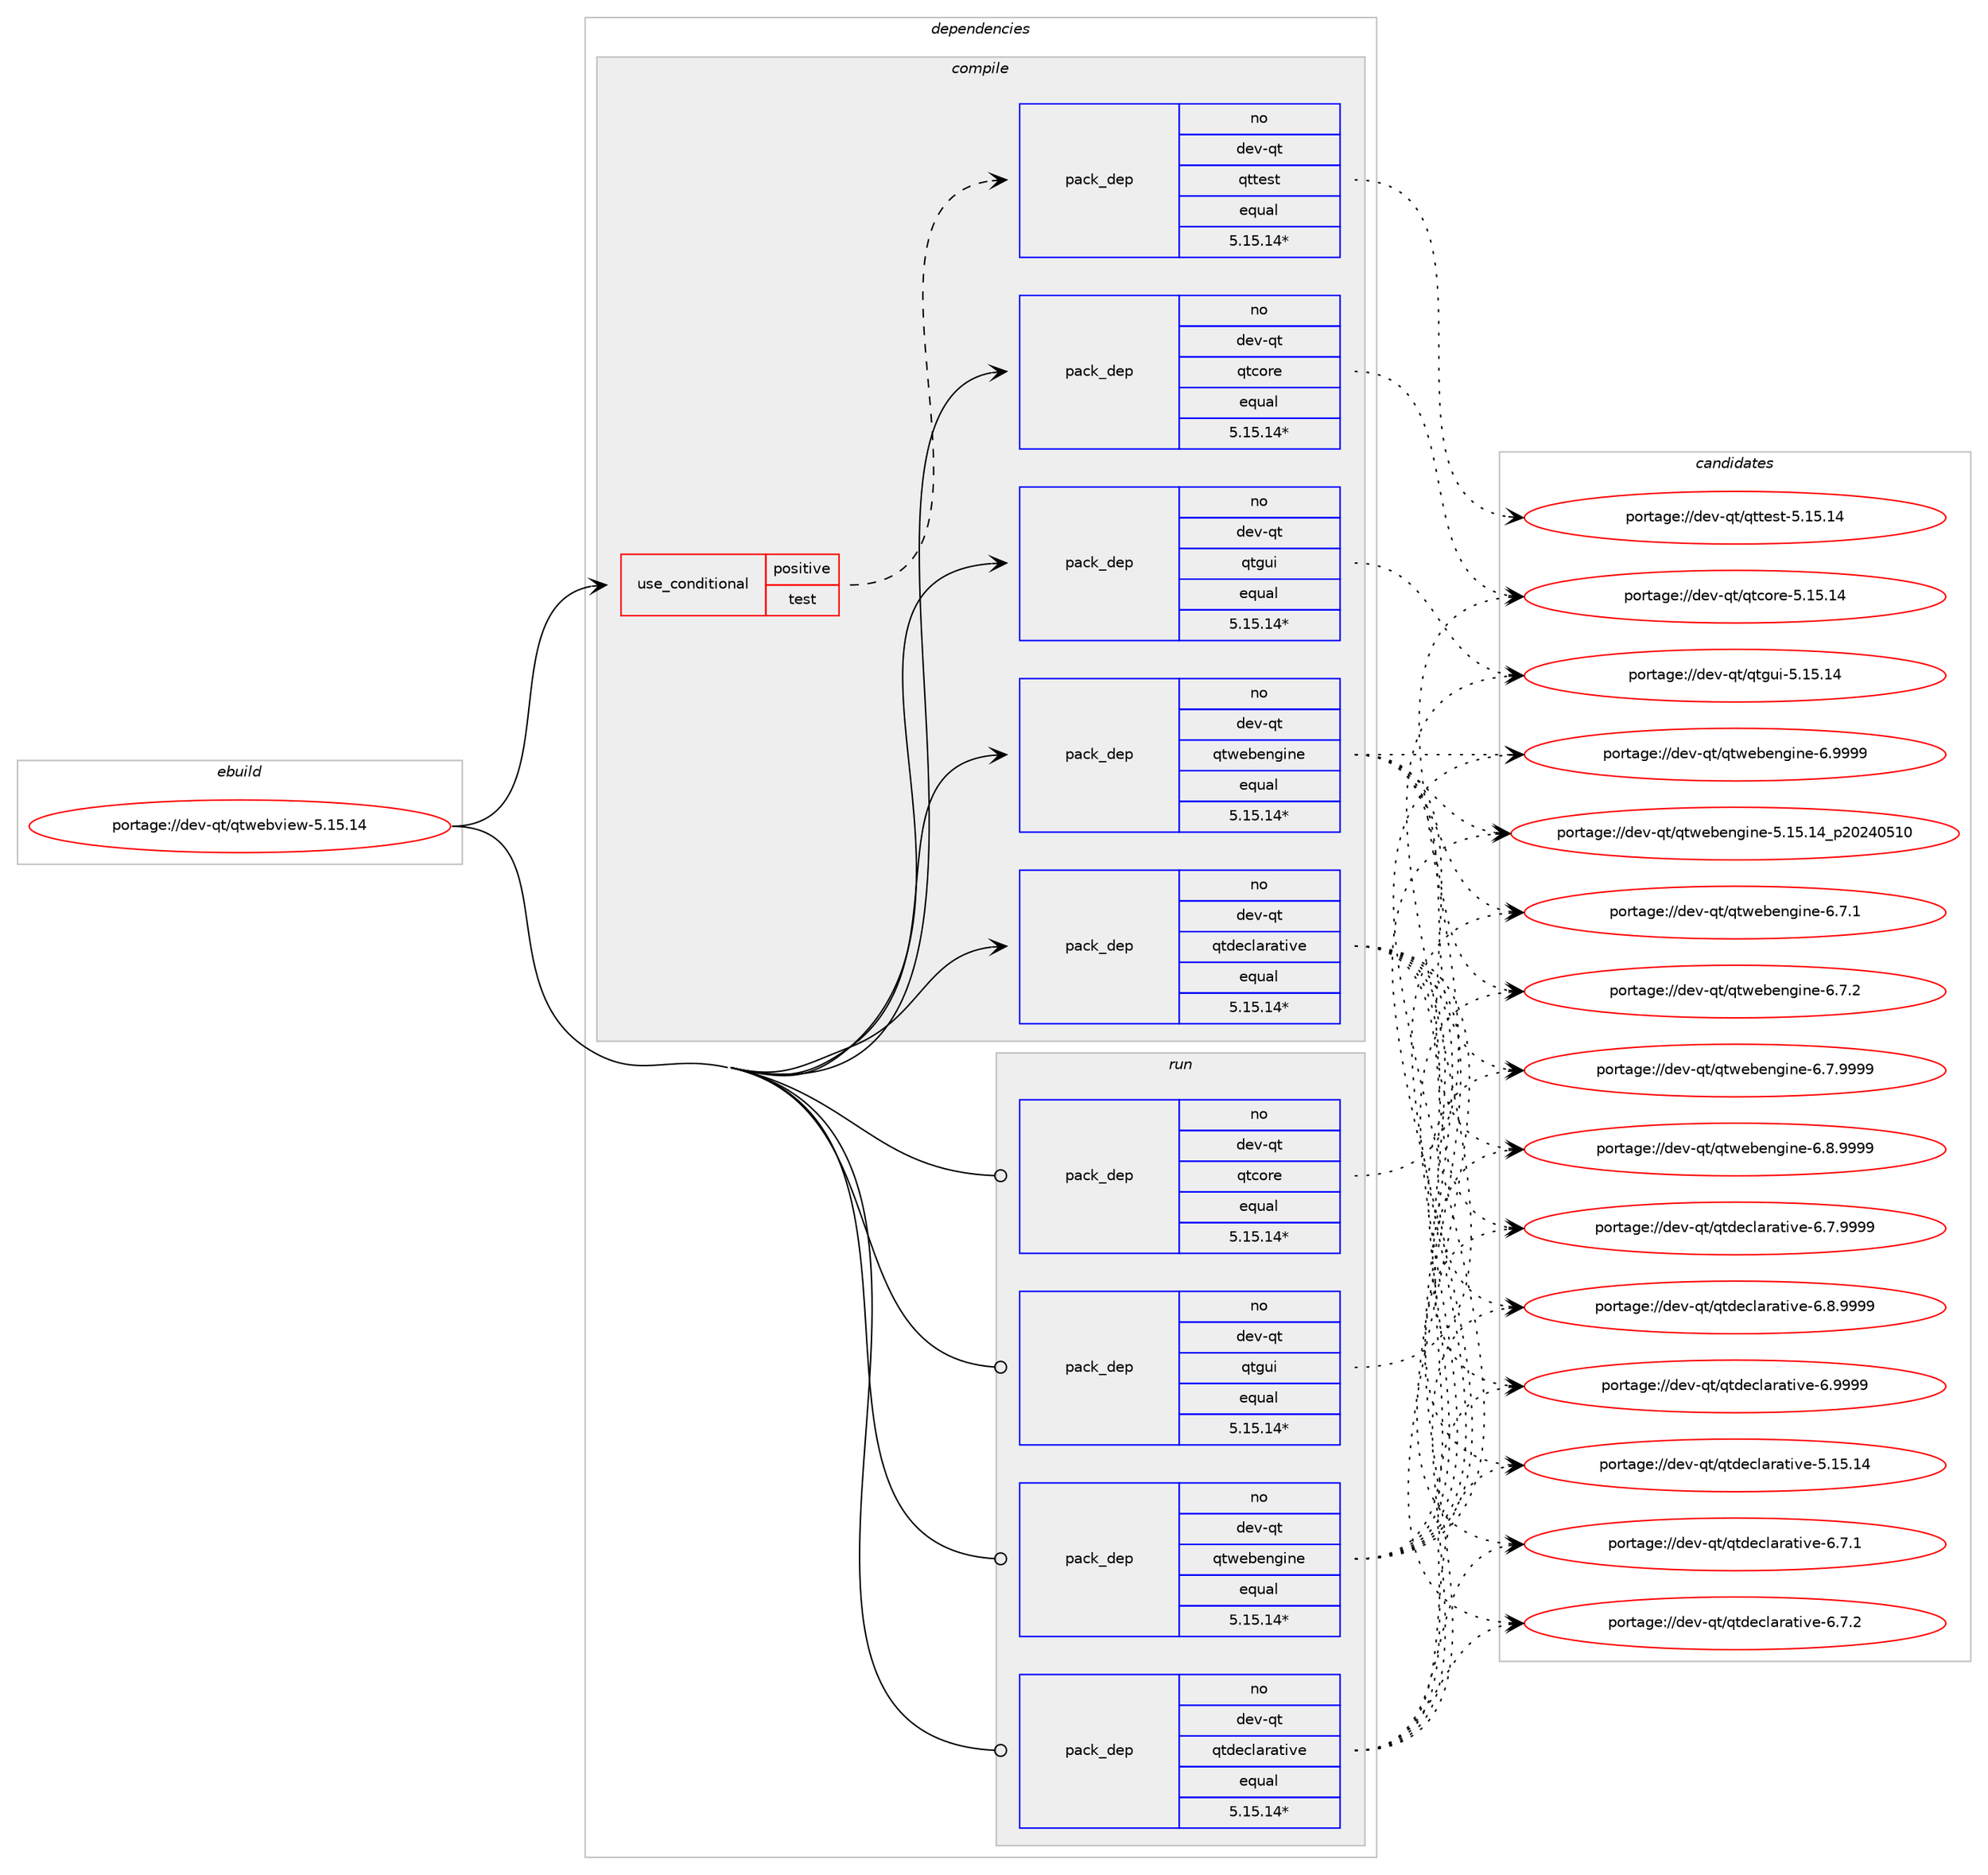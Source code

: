digraph prolog {

# *************
# Graph options
# *************

newrank=true;
concentrate=true;
compound=true;
graph [rankdir=LR,fontname=Helvetica,fontsize=10,ranksep=1.5];#, ranksep=2.5, nodesep=0.2];
edge  [arrowhead=vee];
node  [fontname=Helvetica,fontsize=10];

# **********
# The ebuild
# **********

subgraph cluster_leftcol {
color=gray;
rank=same;
label=<<i>ebuild</i>>;
id [label="portage://dev-qt/qtwebview-5.15.14", color=red, width=4, href="../dev-qt/qtwebview-5.15.14.svg"];
}

# ****************
# The dependencies
# ****************

subgraph cluster_midcol {
color=gray;
label=<<i>dependencies</i>>;
subgraph cluster_compile {
fillcolor="#eeeeee";
style=filled;
label=<<i>compile</i>>;
subgraph cond41442 {
dependency87010 [label=<<TABLE BORDER="0" CELLBORDER="1" CELLSPACING="0" CELLPADDING="4"><TR><TD ROWSPAN="3" CELLPADDING="10">use_conditional</TD></TR><TR><TD>positive</TD></TR><TR><TD>test</TD></TR></TABLE>>, shape=none, color=red];
subgraph pack44328 {
dependency87011 [label=<<TABLE BORDER="0" CELLBORDER="1" CELLSPACING="0" CELLPADDING="4" WIDTH="220"><TR><TD ROWSPAN="6" CELLPADDING="30">pack_dep</TD></TR><TR><TD WIDTH="110">no</TD></TR><TR><TD>dev-qt</TD></TR><TR><TD>qttest</TD></TR><TR><TD>equal</TD></TR><TR><TD>5.15.14*</TD></TR></TABLE>>, shape=none, color=blue];
}
dependency87010:e -> dependency87011:w [weight=20,style="dashed",arrowhead="vee"];
}
id:e -> dependency87010:w [weight=20,style="solid",arrowhead="vee"];
subgraph pack44329 {
dependency87012 [label=<<TABLE BORDER="0" CELLBORDER="1" CELLSPACING="0" CELLPADDING="4" WIDTH="220"><TR><TD ROWSPAN="6" CELLPADDING="30">pack_dep</TD></TR><TR><TD WIDTH="110">no</TD></TR><TR><TD>dev-qt</TD></TR><TR><TD>qtcore</TD></TR><TR><TD>equal</TD></TR><TR><TD>5.15.14*</TD></TR></TABLE>>, shape=none, color=blue];
}
id:e -> dependency87012:w [weight=20,style="solid",arrowhead="vee"];
subgraph pack44330 {
dependency87013 [label=<<TABLE BORDER="0" CELLBORDER="1" CELLSPACING="0" CELLPADDING="4" WIDTH="220"><TR><TD ROWSPAN="6" CELLPADDING="30">pack_dep</TD></TR><TR><TD WIDTH="110">no</TD></TR><TR><TD>dev-qt</TD></TR><TR><TD>qtdeclarative</TD></TR><TR><TD>equal</TD></TR><TR><TD>5.15.14*</TD></TR></TABLE>>, shape=none, color=blue];
}
id:e -> dependency87013:w [weight=20,style="solid",arrowhead="vee"];
subgraph pack44331 {
dependency87014 [label=<<TABLE BORDER="0" CELLBORDER="1" CELLSPACING="0" CELLPADDING="4" WIDTH="220"><TR><TD ROWSPAN="6" CELLPADDING="30">pack_dep</TD></TR><TR><TD WIDTH="110">no</TD></TR><TR><TD>dev-qt</TD></TR><TR><TD>qtgui</TD></TR><TR><TD>equal</TD></TR><TR><TD>5.15.14*</TD></TR></TABLE>>, shape=none, color=blue];
}
id:e -> dependency87014:w [weight=20,style="solid",arrowhead="vee"];
subgraph pack44332 {
dependency87015 [label=<<TABLE BORDER="0" CELLBORDER="1" CELLSPACING="0" CELLPADDING="4" WIDTH="220"><TR><TD ROWSPAN="6" CELLPADDING="30">pack_dep</TD></TR><TR><TD WIDTH="110">no</TD></TR><TR><TD>dev-qt</TD></TR><TR><TD>qtwebengine</TD></TR><TR><TD>equal</TD></TR><TR><TD>5.15.14*</TD></TR></TABLE>>, shape=none, color=blue];
}
id:e -> dependency87015:w [weight=20,style="solid",arrowhead="vee"];
}
subgraph cluster_compileandrun {
fillcolor="#eeeeee";
style=filled;
label=<<i>compile and run</i>>;
}
subgraph cluster_run {
fillcolor="#eeeeee";
style=filled;
label=<<i>run</i>>;
subgraph pack44333 {
dependency87016 [label=<<TABLE BORDER="0" CELLBORDER="1" CELLSPACING="0" CELLPADDING="4" WIDTH="220"><TR><TD ROWSPAN="6" CELLPADDING="30">pack_dep</TD></TR><TR><TD WIDTH="110">no</TD></TR><TR><TD>dev-qt</TD></TR><TR><TD>qtcore</TD></TR><TR><TD>equal</TD></TR><TR><TD>5.15.14*</TD></TR></TABLE>>, shape=none, color=blue];
}
id:e -> dependency87016:w [weight=20,style="solid",arrowhead="odot"];
subgraph pack44334 {
dependency87017 [label=<<TABLE BORDER="0" CELLBORDER="1" CELLSPACING="0" CELLPADDING="4" WIDTH="220"><TR><TD ROWSPAN="6" CELLPADDING="30">pack_dep</TD></TR><TR><TD WIDTH="110">no</TD></TR><TR><TD>dev-qt</TD></TR><TR><TD>qtdeclarative</TD></TR><TR><TD>equal</TD></TR><TR><TD>5.15.14*</TD></TR></TABLE>>, shape=none, color=blue];
}
id:e -> dependency87017:w [weight=20,style="solid",arrowhead="odot"];
subgraph pack44335 {
dependency87018 [label=<<TABLE BORDER="0" CELLBORDER="1" CELLSPACING="0" CELLPADDING="4" WIDTH="220"><TR><TD ROWSPAN="6" CELLPADDING="30">pack_dep</TD></TR><TR><TD WIDTH="110">no</TD></TR><TR><TD>dev-qt</TD></TR><TR><TD>qtgui</TD></TR><TR><TD>equal</TD></TR><TR><TD>5.15.14*</TD></TR></TABLE>>, shape=none, color=blue];
}
id:e -> dependency87018:w [weight=20,style="solid",arrowhead="odot"];
subgraph pack44336 {
dependency87019 [label=<<TABLE BORDER="0" CELLBORDER="1" CELLSPACING="0" CELLPADDING="4" WIDTH="220"><TR><TD ROWSPAN="6" CELLPADDING="30">pack_dep</TD></TR><TR><TD WIDTH="110">no</TD></TR><TR><TD>dev-qt</TD></TR><TR><TD>qtwebengine</TD></TR><TR><TD>equal</TD></TR><TR><TD>5.15.14*</TD></TR></TABLE>>, shape=none, color=blue];
}
id:e -> dependency87019:w [weight=20,style="solid",arrowhead="odot"];
}
}

# **************
# The candidates
# **************

subgraph cluster_choices {
rank=same;
color=gray;
label=<<i>candidates</i>>;

subgraph choice44328 {
color=black;
nodesep=1;
choice10010111845113116471131161161011151164553464953464952 [label="portage://dev-qt/qttest-5.15.14", color=red, width=4,href="../dev-qt/qttest-5.15.14.svg"];
dependency87011:e -> choice10010111845113116471131161161011151164553464953464952:w [style=dotted,weight="100"];
}
subgraph choice44329 {
color=black;
nodesep=1;
choice1001011184511311647113116991111141014553464953464952 [label="portage://dev-qt/qtcore-5.15.14", color=red, width=4,href="../dev-qt/qtcore-5.15.14.svg"];
dependency87012:e -> choice1001011184511311647113116991111141014553464953464952:w [style=dotted,weight="100"];
}
subgraph choice44330 {
color=black;
nodesep=1;
choice10010111845113116471131161001019910897114971161051181014553464953464952 [label="portage://dev-qt/qtdeclarative-5.15.14", color=red, width=4,href="../dev-qt/qtdeclarative-5.15.14.svg"];
choice1001011184511311647113116100101991089711497116105118101455446554649 [label="portage://dev-qt/qtdeclarative-6.7.1", color=red, width=4,href="../dev-qt/qtdeclarative-6.7.1.svg"];
choice1001011184511311647113116100101991089711497116105118101455446554650 [label="portage://dev-qt/qtdeclarative-6.7.2", color=red, width=4,href="../dev-qt/qtdeclarative-6.7.2.svg"];
choice1001011184511311647113116100101991089711497116105118101455446554657575757 [label="portage://dev-qt/qtdeclarative-6.7.9999", color=red, width=4,href="../dev-qt/qtdeclarative-6.7.9999.svg"];
choice1001011184511311647113116100101991089711497116105118101455446564657575757 [label="portage://dev-qt/qtdeclarative-6.8.9999", color=red, width=4,href="../dev-qt/qtdeclarative-6.8.9999.svg"];
choice100101118451131164711311610010199108971149711610511810145544657575757 [label="portage://dev-qt/qtdeclarative-6.9999", color=red, width=4,href="../dev-qt/qtdeclarative-6.9999.svg"];
dependency87013:e -> choice10010111845113116471131161001019910897114971161051181014553464953464952:w [style=dotted,weight="100"];
dependency87013:e -> choice1001011184511311647113116100101991089711497116105118101455446554649:w [style=dotted,weight="100"];
dependency87013:e -> choice1001011184511311647113116100101991089711497116105118101455446554650:w [style=dotted,weight="100"];
dependency87013:e -> choice1001011184511311647113116100101991089711497116105118101455446554657575757:w [style=dotted,weight="100"];
dependency87013:e -> choice1001011184511311647113116100101991089711497116105118101455446564657575757:w [style=dotted,weight="100"];
dependency87013:e -> choice100101118451131164711311610010199108971149711610511810145544657575757:w [style=dotted,weight="100"];
}
subgraph choice44331 {
color=black;
nodesep=1;
choice10010111845113116471131161031171054553464953464952 [label="portage://dev-qt/qtgui-5.15.14", color=red, width=4,href="../dev-qt/qtgui-5.15.14.svg"];
dependency87014:e -> choice10010111845113116471131161031171054553464953464952:w [style=dotted,weight="100"];
}
subgraph choice44332 {
color=black;
nodesep=1;
choice1001011184511311647113116119101981011101031051101014553464953464952951125048505248534948 [label="portage://dev-qt/qtwebengine-5.15.14_p20240510", color=red, width=4,href="../dev-qt/qtwebengine-5.15.14_p20240510.svg"];
choice100101118451131164711311611910198101110103105110101455446554649 [label="portage://dev-qt/qtwebengine-6.7.1", color=red, width=4,href="../dev-qt/qtwebengine-6.7.1.svg"];
choice100101118451131164711311611910198101110103105110101455446554650 [label="portage://dev-qt/qtwebengine-6.7.2", color=red, width=4,href="../dev-qt/qtwebengine-6.7.2.svg"];
choice100101118451131164711311611910198101110103105110101455446554657575757 [label="portage://dev-qt/qtwebengine-6.7.9999", color=red, width=4,href="../dev-qt/qtwebengine-6.7.9999.svg"];
choice100101118451131164711311611910198101110103105110101455446564657575757 [label="portage://dev-qt/qtwebengine-6.8.9999", color=red, width=4,href="../dev-qt/qtwebengine-6.8.9999.svg"];
choice10010111845113116471131161191019810111010310511010145544657575757 [label="portage://dev-qt/qtwebengine-6.9999", color=red, width=4,href="../dev-qt/qtwebengine-6.9999.svg"];
dependency87015:e -> choice1001011184511311647113116119101981011101031051101014553464953464952951125048505248534948:w [style=dotted,weight="100"];
dependency87015:e -> choice100101118451131164711311611910198101110103105110101455446554649:w [style=dotted,weight="100"];
dependency87015:e -> choice100101118451131164711311611910198101110103105110101455446554650:w [style=dotted,weight="100"];
dependency87015:e -> choice100101118451131164711311611910198101110103105110101455446554657575757:w [style=dotted,weight="100"];
dependency87015:e -> choice100101118451131164711311611910198101110103105110101455446564657575757:w [style=dotted,weight="100"];
dependency87015:e -> choice10010111845113116471131161191019810111010310511010145544657575757:w [style=dotted,weight="100"];
}
subgraph choice44333 {
color=black;
nodesep=1;
choice1001011184511311647113116991111141014553464953464952 [label="portage://dev-qt/qtcore-5.15.14", color=red, width=4,href="../dev-qt/qtcore-5.15.14.svg"];
dependency87016:e -> choice1001011184511311647113116991111141014553464953464952:w [style=dotted,weight="100"];
}
subgraph choice44334 {
color=black;
nodesep=1;
choice10010111845113116471131161001019910897114971161051181014553464953464952 [label="portage://dev-qt/qtdeclarative-5.15.14", color=red, width=4,href="../dev-qt/qtdeclarative-5.15.14.svg"];
choice1001011184511311647113116100101991089711497116105118101455446554649 [label="portage://dev-qt/qtdeclarative-6.7.1", color=red, width=4,href="../dev-qt/qtdeclarative-6.7.1.svg"];
choice1001011184511311647113116100101991089711497116105118101455446554650 [label="portage://dev-qt/qtdeclarative-6.7.2", color=red, width=4,href="../dev-qt/qtdeclarative-6.7.2.svg"];
choice1001011184511311647113116100101991089711497116105118101455446554657575757 [label="portage://dev-qt/qtdeclarative-6.7.9999", color=red, width=4,href="../dev-qt/qtdeclarative-6.7.9999.svg"];
choice1001011184511311647113116100101991089711497116105118101455446564657575757 [label="portage://dev-qt/qtdeclarative-6.8.9999", color=red, width=4,href="../dev-qt/qtdeclarative-6.8.9999.svg"];
choice100101118451131164711311610010199108971149711610511810145544657575757 [label="portage://dev-qt/qtdeclarative-6.9999", color=red, width=4,href="../dev-qt/qtdeclarative-6.9999.svg"];
dependency87017:e -> choice10010111845113116471131161001019910897114971161051181014553464953464952:w [style=dotted,weight="100"];
dependency87017:e -> choice1001011184511311647113116100101991089711497116105118101455446554649:w [style=dotted,weight="100"];
dependency87017:e -> choice1001011184511311647113116100101991089711497116105118101455446554650:w [style=dotted,weight="100"];
dependency87017:e -> choice1001011184511311647113116100101991089711497116105118101455446554657575757:w [style=dotted,weight="100"];
dependency87017:e -> choice1001011184511311647113116100101991089711497116105118101455446564657575757:w [style=dotted,weight="100"];
dependency87017:e -> choice100101118451131164711311610010199108971149711610511810145544657575757:w [style=dotted,weight="100"];
}
subgraph choice44335 {
color=black;
nodesep=1;
choice10010111845113116471131161031171054553464953464952 [label="portage://dev-qt/qtgui-5.15.14", color=red, width=4,href="../dev-qt/qtgui-5.15.14.svg"];
dependency87018:e -> choice10010111845113116471131161031171054553464953464952:w [style=dotted,weight="100"];
}
subgraph choice44336 {
color=black;
nodesep=1;
choice1001011184511311647113116119101981011101031051101014553464953464952951125048505248534948 [label="portage://dev-qt/qtwebengine-5.15.14_p20240510", color=red, width=4,href="../dev-qt/qtwebengine-5.15.14_p20240510.svg"];
choice100101118451131164711311611910198101110103105110101455446554649 [label="portage://dev-qt/qtwebengine-6.7.1", color=red, width=4,href="../dev-qt/qtwebengine-6.7.1.svg"];
choice100101118451131164711311611910198101110103105110101455446554650 [label="portage://dev-qt/qtwebengine-6.7.2", color=red, width=4,href="../dev-qt/qtwebengine-6.7.2.svg"];
choice100101118451131164711311611910198101110103105110101455446554657575757 [label="portage://dev-qt/qtwebengine-6.7.9999", color=red, width=4,href="../dev-qt/qtwebengine-6.7.9999.svg"];
choice100101118451131164711311611910198101110103105110101455446564657575757 [label="portage://dev-qt/qtwebengine-6.8.9999", color=red, width=4,href="../dev-qt/qtwebengine-6.8.9999.svg"];
choice10010111845113116471131161191019810111010310511010145544657575757 [label="portage://dev-qt/qtwebengine-6.9999", color=red, width=4,href="../dev-qt/qtwebengine-6.9999.svg"];
dependency87019:e -> choice1001011184511311647113116119101981011101031051101014553464953464952951125048505248534948:w [style=dotted,weight="100"];
dependency87019:e -> choice100101118451131164711311611910198101110103105110101455446554649:w [style=dotted,weight="100"];
dependency87019:e -> choice100101118451131164711311611910198101110103105110101455446554650:w [style=dotted,weight="100"];
dependency87019:e -> choice100101118451131164711311611910198101110103105110101455446554657575757:w [style=dotted,weight="100"];
dependency87019:e -> choice100101118451131164711311611910198101110103105110101455446564657575757:w [style=dotted,weight="100"];
dependency87019:e -> choice10010111845113116471131161191019810111010310511010145544657575757:w [style=dotted,weight="100"];
}
}

}
